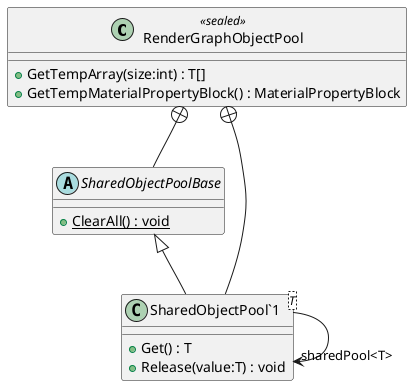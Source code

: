 @startuml
class RenderGraphObjectPool <<sealed>> {
    + GetTempArray(size:int) : T[]
    + GetTempMaterialPropertyBlock() : MaterialPropertyBlock
}
abstract class SharedObjectPoolBase {
    + {static} ClearAll() : void
}
class "SharedObjectPool`1"<T> {
    + Get() : T
    + Release(value:T) : void
}
RenderGraphObjectPool +-- SharedObjectPoolBase
RenderGraphObjectPool +-- "SharedObjectPool`1"
SharedObjectPoolBase <|-- "SharedObjectPool`1"
"SharedObjectPool`1" --> "sharedPool<T>" "SharedObjectPool`1"
@enduml
